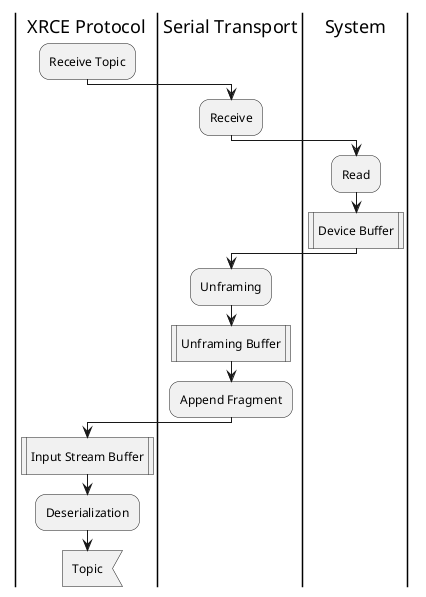 @startuml

skinparam roundcorner 20
skinparam monochrome true

|XRCE Protocol|
:Receive Topic;
|Serial Transport|
:Receive;
|System|
:Read;
:Device Buffer|
|Serial Transport|
:Unframing;
:Unframing Buffer|
:Append Fragment;
|XRCE Protocol|
:Input Stream Buffer|
:Deserialization;
:Topic<

@enduml
